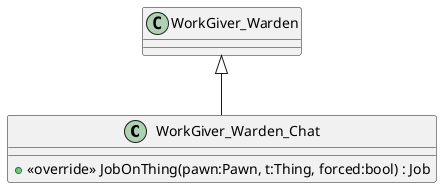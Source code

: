 @startuml
class WorkGiver_Warden_Chat {
    + <<override>> JobOnThing(pawn:Pawn, t:Thing, forced:bool) : Job
}
WorkGiver_Warden <|-- WorkGiver_Warden_Chat
@enduml

